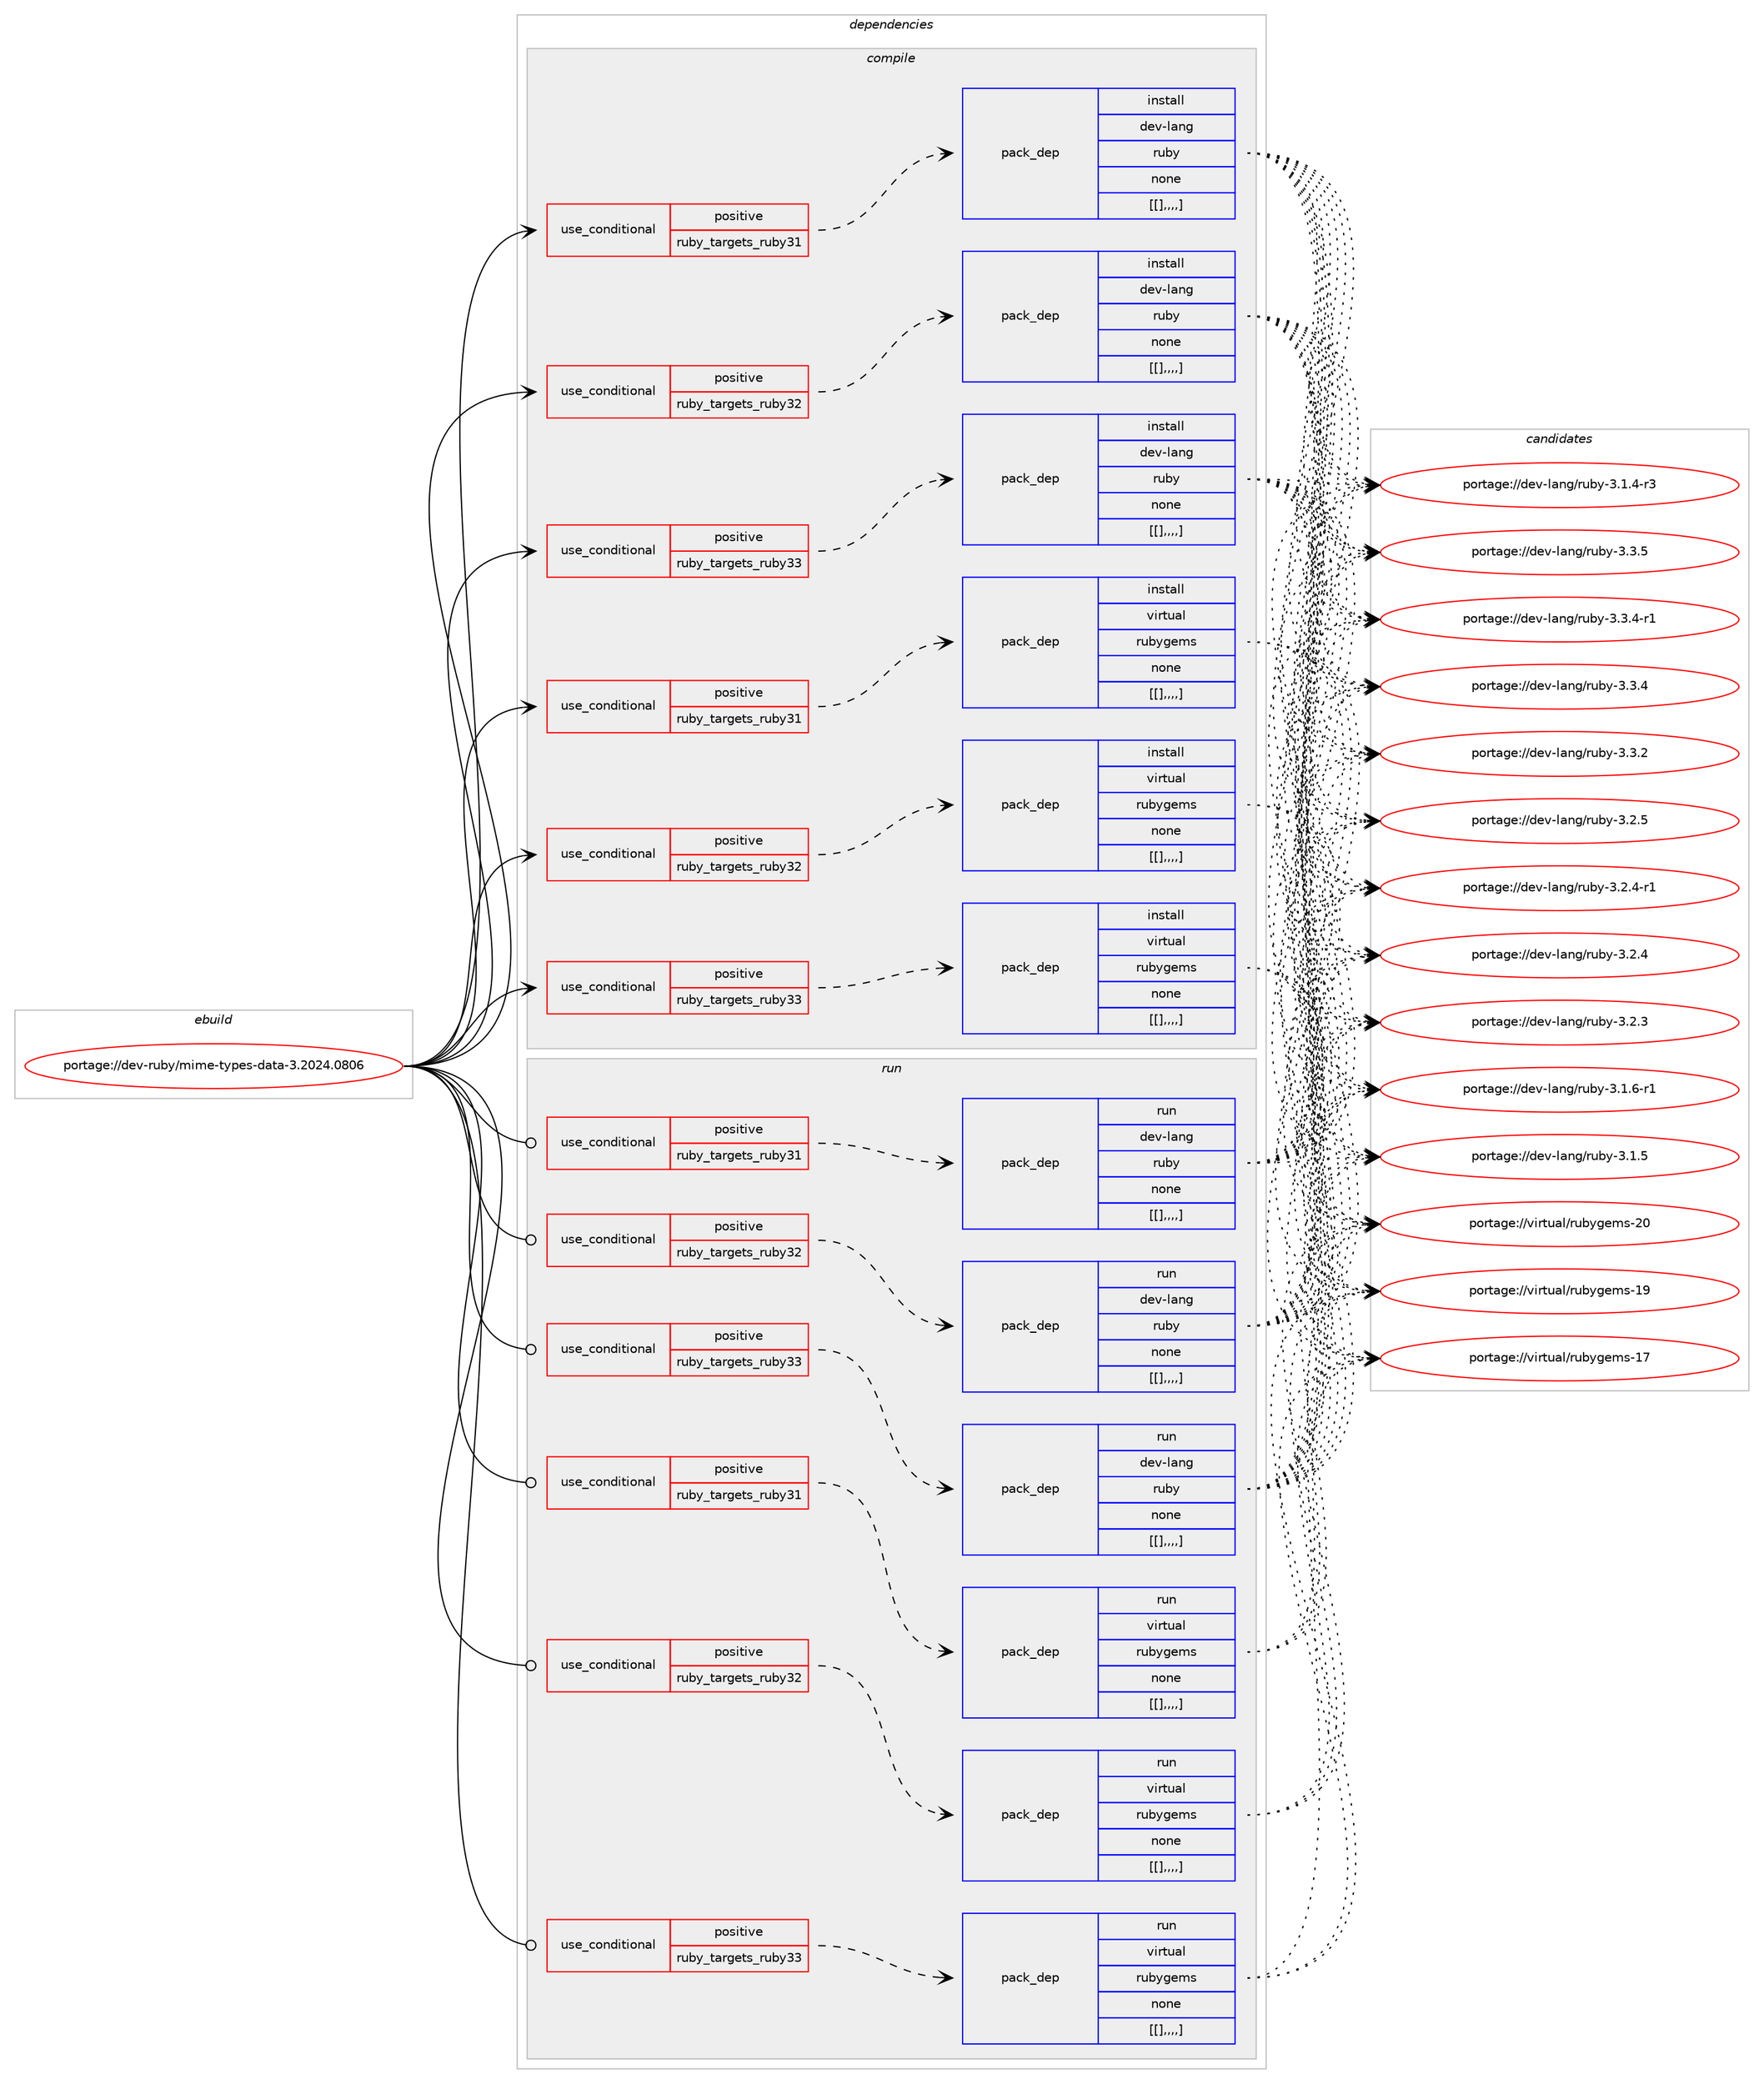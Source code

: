 digraph prolog {

# *************
# Graph options
# *************

newrank=true;
concentrate=true;
compound=true;
graph [rankdir=LR,fontname=Helvetica,fontsize=10,ranksep=1.5];#, ranksep=2.5, nodesep=0.2];
edge  [arrowhead=vee];
node  [fontname=Helvetica,fontsize=10];

# **********
# The ebuild
# **********

subgraph cluster_leftcol {
color=gray;
label=<<i>ebuild</i>>;
id [label="portage://dev-ruby/mime-types-data-3.2024.0806", color=red, width=4, href="../dev-ruby/mime-types-data-3.2024.0806.svg"];
}

# ****************
# The dependencies
# ****************

subgraph cluster_midcol {
color=gray;
label=<<i>dependencies</i>>;
subgraph cluster_compile {
fillcolor="#eeeeee";
style=filled;
label=<<i>compile</i>>;
subgraph cond51947 {
dependency192895 [label=<<TABLE BORDER="0" CELLBORDER="1" CELLSPACING="0" CELLPADDING="4"><TR><TD ROWSPAN="3" CELLPADDING="10">use_conditional</TD></TR><TR><TD>positive</TD></TR><TR><TD>ruby_targets_ruby31</TD></TR></TABLE>>, shape=none, color=red];
subgraph pack139617 {
dependency192896 [label=<<TABLE BORDER="0" CELLBORDER="1" CELLSPACING="0" CELLPADDING="4" WIDTH="220"><TR><TD ROWSPAN="6" CELLPADDING="30">pack_dep</TD></TR><TR><TD WIDTH="110">install</TD></TR><TR><TD>dev-lang</TD></TR><TR><TD>ruby</TD></TR><TR><TD>none</TD></TR><TR><TD>[[],,,,]</TD></TR></TABLE>>, shape=none, color=blue];
}
dependency192895:e -> dependency192896:w [weight=20,style="dashed",arrowhead="vee"];
}
id:e -> dependency192895:w [weight=20,style="solid",arrowhead="vee"];
subgraph cond51948 {
dependency192897 [label=<<TABLE BORDER="0" CELLBORDER="1" CELLSPACING="0" CELLPADDING="4"><TR><TD ROWSPAN="3" CELLPADDING="10">use_conditional</TD></TR><TR><TD>positive</TD></TR><TR><TD>ruby_targets_ruby31</TD></TR></TABLE>>, shape=none, color=red];
subgraph pack139618 {
dependency192898 [label=<<TABLE BORDER="0" CELLBORDER="1" CELLSPACING="0" CELLPADDING="4" WIDTH="220"><TR><TD ROWSPAN="6" CELLPADDING="30">pack_dep</TD></TR><TR><TD WIDTH="110">install</TD></TR><TR><TD>virtual</TD></TR><TR><TD>rubygems</TD></TR><TR><TD>none</TD></TR><TR><TD>[[],,,,]</TD></TR></TABLE>>, shape=none, color=blue];
}
dependency192897:e -> dependency192898:w [weight=20,style="dashed",arrowhead="vee"];
}
id:e -> dependency192897:w [weight=20,style="solid",arrowhead="vee"];
subgraph cond51949 {
dependency192899 [label=<<TABLE BORDER="0" CELLBORDER="1" CELLSPACING="0" CELLPADDING="4"><TR><TD ROWSPAN="3" CELLPADDING="10">use_conditional</TD></TR><TR><TD>positive</TD></TR><TR><TD>ruby_targets_ruby32</TD></TR></TABLE>>, shape=none, color=red];
subgraph pack139619 {
dependency192900 [label=<<TABLE BORDER="0" CELLBORDER="1" CELLSPACING="0" CELLPADDING="4" WIDTH="220"><TR><TD ROWSPAN="6" CELLPADDING="30">pack_dep</TD></TR><TR><TD WIDTH="110">install</TD></TR><TR><TD>dev-lang</TD></TR><TR><TD>ruby</TD></TR><TR><TD>none</TD></TR><TR><TD>[[],,,,]</TD></TR></TABLE>>, shape=none, color=blue];
}
dependency192899:e -> dependency192900:w [weight=20,style="dashed",arrowhead="vee"];
}
id:e -> dependency192899:w [weight=20,style="solid",arrowhead="vee"];
subgraph cond51950 {
dependency192901 [label=<<TABLE BORDER="0" CELLBORDER="1" CELLSPACING="0" CELLPADDING="4"><TR><TD ROWSPAN="3" CELLPADDING="10">use_conditional</TD></TR><TR><TD>positive</TD></TR><TR><TD>ruby_targets_ruby32</TD></TR></TABLE>>, shape=none, color=red];
subgraph pack139620 {
dependency192902 [label=<<TABLE BORDER="0" CELLBORDER="1" CELLSPACING="0" CELLPADDING="4" WIDTH="220"><TR><TD ROWSPAN="6" CELLPADDING="30">pack_dep</TD></TR><TR><TD WIDTH="110">install</TD></TR><TR><TD>virtual</TD></TR><TR><TD>rubygems</TD></TR><TR><TD>none</TD></TR><TR><TD>[[],,,,]</TD></TR></TABLE>>, shape=none, color=blue];
}
dependency192901:e -> dependency192902:w [weight=20,style="dashed",arrowhead="vee"];
}
id:e -> dependency192901:w [weight=20,style="solid",arrowhead="vee"];
subgraph cond51951 {
dependency192903 [label=<<TABLE BORDER="0" CELLBORDER="1" CELLSPACING="0" CELLPADDING="4"><TR><TD ROWSPAN="3" CELLPADDING="10">use_conditional</TD></TR><TR><TD>positive</TD></TR><TR><TD>ruby_targets_ruby33</TD></TR></TABLE>>, shape=none, color=red];
subgraph pack139621 {
dependency192904 [label=<<TABLE BORDER="0" CELLBORDER="1" CELLSPACING="0" CELLPADDING="4" WIDTH="220"><TR><TD ROWSPAN="6" CELLPADDING="30">pack_dep</TD></TR><TR><TD WIDTH="110">install</TD></TR><TR><TD>dev-lang</TD></TR><TR><TD>ruby</TD></TR><TR><TD>none</TD></TR><TR><TD>[[],,,,]</TD></TR></TABLE>>, shape=none, color=blue];
}
dependency192903:e -> dependency192904:w [weight=20,style="dashed",arrowhead="vee"];
}
id:e -> dependency192903:w [weight=20,style="solid",arrowhead="vee"];
subgraph cond51952 {
dependency192905 [label=<<TABLE BORDER="0" CELLBORDER="1" CELLSPACING="0" CELLPADDING="4"><TR><TD ROWSPAN="3" CELLPADDING="10">use_conditional</TD></TR><TR><TD>positive</TD></TR><TR><TD>ruby_targets_ruby33</TD></TR></TABLE>>, shape=none, color=red];
subgraph pack139622 {
dependency192906 [label=<<TABLE BORDER="0" CELLBORDER="1" CELLSPACING="0" CELLPADDING="4" WIDTH="220"><TR><TD ROWSPAN="6" CELLPADDING="30">pack_dep</TD></TR><TR><TD WIDTH="110">install</TD></TR><TR><TD>virtual</TD></TR><TR><TD>rubygems</TD></TR><TR><TD>none</TD></TR><TR><TD>[[],,,,]</TD></TR></TABLE>>, shape=none, color=blue];
}
dependency192905:e -> dependency192906:w [weight=20,style="dashed",arrowhead="vee"];
}
id:e -> dependency192905:w [weight=20,style="solid",arrowhead="vee"];
}
subgraph cluster_compileandrun {
fillcolor="#eeeeee";
style=filled;
label=<<i>compile and run</i>>;
}
subgraph cluster_run {
fillcolor="#eeeeee";
style=filled;
label=<<i>run</i>>;
subgraph cond51953 {
dependency192907 [label=<<TABLE BORDER="0" CELLBORDER="1" CELLSPACING="0" CELLPADDING="4"><TR><TD ROWSPAN="3" CELLPADDING="10">use_conditional</TD></TR><TR><TD>positive</TD></TR><TR><TD>ruby_targets_ruby31</TD></TR></TABLE>>, shape=none, color=red];
subgraph pack139623 {
dependency192908 [label=<<TABLE BORDER="0" CELLBORDER="1" CELLSPACING="0" CELLPADDING="4" WIDTH="220"><TR><TD ROWSPAN="6" CELLPADDING="30">pack_dep</TD></TR><TR><TD WIDTH="110">run</TD></TR><TR><TD>dev-lang</TD></TR><TR><TD>ruby</TD></TR><TR><TD>none</TD></TR><TR><TD>[[],,,,]</TD></TR></TABLE>>, shape=none, color=blue];
}
dependency192907:e -> dependency192908:w [weight=20,style="dashed",arrowhead="vee"];
}
id:e -> dependency192907:w [weight=20,style="solid",arrowhead="odot"];
subgraph cond51954 {
dependency192909 [label=<<TABLE BORDER="0" CELLBORDER="1" CELLSPACING="0" CELLPADDING="4"><TR><TD ROWSPAN="3" CELLPADDING="10">use_conditional</TD></TR><TR><TD>positive</TD></TR><TR><TD>ruby_targets_ruby31</TD></TR></TABLE>>, shape=none, color=red];
subgraph pack139624 {
dependency192910 [label=<<TABLE BORDER="0" CELLBORDER="1" CELLSPACING="0" CELLPADDING="4" WIDTH="220"><TR><TD ROWSPAN="6" CELLPADDING="30">pack_dep</TD></TR><TR><TD WIDTH="110">run</TD></TR><TR><TD>virtual</TD></TR><TR><TD>rubygems</TD></TR><TR><TD>none</TD></TR><TR><TD>[[],,,,]</TD></TR></TABLE>>, shape=none, color=blue];
}
dependency192909:e -> dependency192910:w [weight=20,style="dashed",arrowhead="vee"];
}
id:e -> dependency192909:w [weight=20,style="solid",arrowhead="odot"];
subgraph cond51955 {
dependency192911 [label=<<TABLE BORDER="0" CELLBORDER="1" CELLSPACING="0" CELLPADDING="4"><TR><TD ROWSPAN="3" CELLPADDING="10">use_conditional</TD></TR><TR><TD>positive</TD></TR><TR><TD>ruby_targets_ruby32</TD></TR></TABLE>>, shape=none, color=red];
subgraph pack139625 {
dependency192912 [label=<<TABLE BORDER="0" CELLBORDER="1" CELLSPACING="0" CELLPADDING="4" WIDTH="220"><TR><TD ROWSPAN="6" CELLPADDING="30">pack_dep</TD></TR><TR><TD WIDTH="110">run</TD></TR><TR><TD>dev-lang</TD></TR><TR><TD>ruby</TD></TR><TR><TD>none</TD></TR><TR><TD>[[],,,,]</TD></TR></TABLE>>, shape=none, color=blue];
}
dependency192911:e -> dependency192912:w [weight=20,style="dashed",arrowhead="vee"];
}
id:e -> dependency192911:w [weight=20,style="solid",arrowhead="odot"];
subgraph cond51956 {
dependency192913 [label=<<TABLE BORDER="0" CELLBORDER="1" CELLSPACING="0" CELLPADDING="4"><TR><TD ROWSPAN="3" CELLPADDING="10">use_conditional</TD></TR><TR><TD>positive</TD></TR><TR><TD>ruby_targets_ruby32</TD></TR></TABLE>>, shape=none, color=red];
subgraph pack139626 {
dependency192914 [label=<<TABLE BORDER="0" CELLBORDER="1" CELLSPACING="0" CELLPADDING="4" WIDTH="220"><TR><TD ROWSPAN="6" CELLPADDING="30">pack_dep</TD></TR><TR><TD WIDTH="110">run</TD></TR><TR><TD>virtual</TD></TR><TR><TD>rubygems</TD></TR><TR><TD>none</TD></TR><TR><TD>[[],,,,]</TD></TR></TABLE>>, shape=none, color=blue];
}
dependency192913:e -> dependency192914:w [weight=20,style="dashed",arrowhead="vee"];
}
id:e -> dependency192913:w [weight=20,style="solid",arrowhead="odot"];
subgraph cond51957 {
dependency192915 [label=<<TABLE BORDER="0" CELLBORDER="1" CELLSPACING="0" CELLPADDING="4"><TR><TD ROWSPAN="3" CELLPADDING="10">use_conditional</TD></TR><TR><TD>positive</TD></TR><TR><TD>ruby_targets_ruby33</TD></TR></TABLE>>, shape=none, color=red];
subgraph pack139627 {
dependency192916 [label=<<TABLE BORDER="0" CELLBORDER="1" CELLSPACING="0" CELLPADDING="4" WIDTH="220"><TR><TD ROWSPAN="6" CELLPADDING="30">pack_dep</TD></TR><TR><TD WIDTH="110">run</TD></TR><TR><TD>dev-lang</TD></TR><TR><TD>ruby</TD></TR><TR><TD>none</TD></TR><TR><TD>[[],,,,]</TD></TR></TABLE>>, shape=none, color=blue];
}
dependency192915:e -> dependency192916:w [weight=20,style="dashed",arrowhead="vee"];
}
id:e -> dependency192915:w [weight=20,style="solid",arrowhead="odot"];
subgraph cond51958 {
dependency192917 [label=<<TABLE BORDER="0" CELLBORDER="1" CELLSPACING="0" CELLPADDING="4"><TR><TD ROWSPAN="3" CELLPADDING="10">use_conditional</TD></TR><TR><TD>positive</TD></TR><TR><TD>ruby_targets_ruby33</TD></TR></TABLE>>, shape=none, color=red];
subgraph pack139628 {
dependency192918 [label=<<TABLE BORDER="0" CELLBORDER="1" CELLSPACING="0" CELLPADDING="4" WIDTH="220"><TR><TD ROWSPAN="6" CELLPADDING="30">pack_dep</TD></TR><TR><TD WIDTH="110">run</TD></TR><TR><TD>virtual</TD></TR><TR><TD>rubygems</TD></TR><TR><TD>none</TD></TR><TR><TD>[[],,,,]</TD></TR></TABLE>>, shape=none, color=blue];
}
dependency192917:e -> dependency192918:w [weight=20,style="dashed",arrowhead="vee"];
}
id:e -> dependency192917:w [weight=20,style="solid",arrowhead="odot"];
}
}

# **************
# The candidates
# **************

subgraph cluster_choices {
rank=same;
color=gray;
label=<<i>candidates</i>>;

subgraph choice139617 {
color=black;
nodesep=1;
choice10010111845108971101034711411798121455146514653 [label="portage://dev-lang/ruby-3.3.5", color=red, width=4,href="../dev-lang/ruby-3.3.5.svg"];
choice100101118451089711010347114117981214551465146524511449 [label="portage://dev-lang/ruby-3.3.4-r1", color=red, width=4,href="../dev-lang/ruby-3.3.4-r1.svg"];
choice10010111845108971101034711411798121455146514652 [label="portage://dev-lang/ruby-3.3.4", color=red, width=4,href="../dev-lang/ruby-3.3.4.svg"];
choice10010111845108971101034711411798121455146514650 [label="portage://dev-lang/ruby-3.3.2", color=red, width=4,href="../dev-lang/ruby-3.3.2.svg"];
choice10010111845108971101034711411798121455146504653 [label="portage://dev-lang/ruby-3.2.5", color=red, width=4,href="../dev-lang/ruby-3.2.5.svg"];
choice100101118451089711010347114117981214551465046524511449 [label="portage://dev-lang/ruby-3.2.4-r1", color=red, width=4,href="../dev-lang/ruby-3.2.4-r1.svg"];
choice10010111845108971101034711411798121455146504652 [label="portage://dev-lang/ruby-3.2.4", color=red, width=4,href="../dev-lang/ruby-3.2.4.svg"];
choice10010111845108971101034711411798121455146504651 [label="portage://dev-lang/ruby-3.2.3", color=red, width=4,href="../dev-lang/ruby-3.2.3.svg"];
choice100101118451089711010347114117981214551464946544511449 [label="portage://dev-lang/ruby-3.1.6-r1", color=red, width=4,href="../dev-lang/ruby-3.1.6-r1.svg"];
choice10010111845108971101034711411798121455146494653 [label="portage://dev-lang/ruby-3.1.5", color=red, width=4,href="../dev-lang/ruby-3.1.5.svg"];
choice100101118451089711010347114117981214551464946524511451 [label="portage://dev-lang/ruby-3.1.4-r3", color=red, width=4,href="../dev-lang/ruby-3.1.4-r3.svg"];
dependency192896:e -> choice10010111845108971101034711411798121455146514653:w [style=dotted,weight="100"];
dependency192896:e -> choice100101118451089711010347114117981214551465146524511449:w [style=dotted,weight="100"];
dependency192896:e -> choice10010111845108971101034711411798121455146514652:w [style=dotted,weight="100"];
dependency192896:e -> choice10010111845108971101034711411798121455146514650:w [style=dotted,weight="100"];
dependency192896:e -> choice10010111845108971101034711411798121455146504653:w [style=dotted,weight="100"];
dependency192896:e -> choice100101118451089711010347114117981214551465046524511449:w [style=dotted,weight="100"];
dependency192896:e -> choice10010111845108971101034711411798121455146504652:w [style=dotted,weight="100"];
dependency192896:e -> choice10010111845108971101034711411798121455146504651:w [style=dotted,weight="100"];
dependency192896:e -> choice100101118451089711010347114117981214551464946544511449:w [style=dotted,weight="100"];
dependency192896:e -> choice10010111845108971101034711411798121455146494653:w [style=dotted,weight="100"];
dependency192896:e -> choice100101118451089711010347114117981214551464946524511451:w [style=dotted,weight="100"];
}
subgraph choice139618 {
color=black;
nodesep=1;
choice118105114116117971084711411798121103101109115455048 [label="portage://virtual/rubygems-20", color=red, width=4,href="../virtual/rubygems-20.svg"];
choice118105114116117971084711411798121103101109115454957 [label="portage://virtual/rubygems-19", color=red, width=4,href="../virtual/rubygems-19.svg"];
choice118105114116117971084711411798121103101109115454955 [label="portage://virtual/rubygems-17", color=red, width=4,href="../virtual/rubygems-17.svg"];
dependency192898:e -> choice118105114116117971084711411798121103101109115455048:w [style=dotted,weight="100"];
dependency192898:e -> choice118105114116117971084711411798121103101109115454957:w [style=dotted,weight="100"];
dependency192898:e -> choice118105114116117971084711411798121103101109115454955:w [style=dotted,weight="100"];
}
subgraph choice139619 {
color=black;
nodesep=1;
choice10010111845108971101034711411798121455146514653 [label="portage://dev-lang/ruby-3.3.5", color=red, width=4,href="../dev-lang/ruby-3.3.5.svg"];
choice100101118451089711010347114117981214551465146524511449 [label="portage://dev-lang/ruby-3.3.4-r1", color=red, width=4,href="../dev-lang/ruby-3.3.4-r1.svg"];
choice10010111845108971101034711411798121455146514652 [label="portage://dev-lang/ruby-3.3.4", color=red, width=4,href="../dev-lang/ruby-3.3.4.svg"];
choice10010111845108971101034711411798121455146514650 [label="portage://dev-lang/ruby-3.3.2", color=red, width=4,href="../dev-lang/ruby-3.3.2.svg"];
choice10010111845108971101034711411798121455146504653 [label="portage://dev-lang/ruby-3.2.5", color=red, width=4,href="../dev-lang/ruby-3.2.5.svg"];
choice100101118451089711010347114117981214551465046524511449 [label="portage://dev-lang/ruby-3.2.4-r1", color=red, width=4,href="../dev-lang/ruby-3.2.4-r1.svg"];
choice10010111845108971101034711411798121455146504652 [label="portage://dev-lang/ruby-3.2.4", color=red, width=4,href="../dev-lang/ruby-3.2.4.svg"];
choice10010111845108971101034711411798121455146504651 [label="portage://dev-lang/ruby-3.2.3", color=red, width=4,href="../dev-lang/ruby-3.2.3.svg"];
choice100101118451089711010347114117981214551464946544511449 [label="portage://dev-lang/ruby-3.1.6-r1", color=red, width=4,href="../dev-lang/ruby-3.1.6-r1.svg"];
choice10010111845108971101034711411798121455146494653 [label="portage://dev-lang/ruby-3.1.5", color=red, width=4,href="../dev-lang/ruby-3.1.5.svg"];
choice100101118451089711010347114117981214551464946524511451 [label="portage://dev-lang/ruby-3.1.4-r3", color=red, width=4,href="../dev-lang/ruby-3.1.4-r3.svg"];
dependency192900:e -> choice10010111845108971101034711411798121455146514653:w [style=dotted,weight="100"];
dependency192900:e -> choice100101118451089711010347114117981214551465146524511449:w [style=dotted,weight="100"];
dependency192900:e -> choice10010111845108971101034711411798121455146514652:w [style=dotted,weight="100"];
dependency192900:e -> choice10010111845108971101034711411798121455146514650:w [style=dotted,weight="100"];
dependency192900:e -> choice10010111845108971101034711411798121455146504653:w [style=dotted,weight="100"];
dependency192900:e -> choice100101118451089711010347114117981214551465046524511449:w [style=dotted,weight="100"];
dependency192900:e -> choice10010111845108971101034711411798121455146504652:w [style=dotted,weight="100"];
dependency192900:e -> choice10010111845108971101034711411798121455146504651:w [style=dotted,weight="100"];
dependency192900:e -> choice100101118451089711010347114117981214551464946544511449:w [style=dotted,weight="100"];
dependency192900:e -> choice10010111845108971101034711411798121455146494653:w [style=dotted,weight="100"];
dependency192900:e -> choice100101118451089711010347114117981214551464946524511451:w [style=dotted,weight="100"];
}
subgraph choice139620 {
color=black;
nodesep=1;
choice118105114116117971084711411798121103101109115455048 [label="portage://virtual/rubygems-20", color=red, width=4,href="../virtual/rubygems-20.svg"];
choice118105114116117971084711411798121103101109115454957 [label="portage://virtual/rubygems-19", color=red, width=4,href="../virtual/rubygems-19.svg"];
choice118105114116117971084711411798121103101109115454955 [label="portage://virtual/rubygems-17", color=red, width=4,href="../virtual/rubygems-17.svg"];
dependency192902:e -> choice118105114116117971084711411798121103101109115455048:w [style=dotted,weight="100"];
dependency192902:e -> choice118105114116117971084711411798121103101109115454957:w [style=dotted,weight="100"];
dependency192902:e -> choice118105114116117971084711411798121103101109115454955:w [style=dotted,weight="100"];
}
subgraph choice139621 {
color=black;
nodesep=1;
choice10010111845108971101034711411798121455146514653 [label="portage://dev-lang/ruby-3.3.5", color=red, width=4,href="../dev-lang/ruby-3.3.5.svg"];
choice100101118451089711010347114117981214551465146524511449 [label="portage://dev-lang/ruby-3.3.4-r1", color=red, width=4,href="../dev-lang/ruby-3.3.4-r1.svg"];
choice10010111845108971101034711411798121455146514652 [label="portage://dev-lang/ruby-3.3.4", color=red, width=4,href="../dev-lang/ruby-3.3.4.svg"];
choice10010111845108971101034711411798121455146514650 [label="portage://dev-lang/ruby-3.3.2", color=red, width=4,href="../dev-lang/ruby-3.3.2.svg"];
choice10010111845108971101034711411798121455146504653 [label="portage://dev-lang/ruby-3.2.5", color=red, width=4,href="../dev-lang/ruby-3.2.5.svg"];
choice100101118451089711010347114117981214551465046524511449 [label="portage://dev-lang/ruby-3.2.4-r1", color=red, width=4,href="../dev-lang/ruby-3.2.4-r1.svg"];
choice10010111845108971101034711411798121455146504652 [label="portage://dev-lang/ruby-3.2.4", color=red, width=4,href="../dev-lang/ruby-3.2.4.svg"];
choice10010111845108971101034711411798121455146504651 [label="portage://dev-lang/ruby-3.2.3", color=red, width=4,href="../dev-lang/ruby-3.2.3.svg"];
choice100101118451089711010347114117981214551464946544511449 [label="portage://dev-lang/ruby-3.1.6-r1", color=red, width=4,href="../dev-lang/ruby-3.1.6-r1.svg"];
choice10010111845108971101034711411798121455146494653 [label="portage://dev-lang/ruby-3.1.5", color=red, width=4,href="../dev-lang/ruby-3.1.5.svg"];
choice100101118451089711010347114117981214551464946524511451 [label="portage://dev-lang/ruby-3.1.4-r3", color=red, width=4,href="../dev-lang/ruby-3.1.4-r3.svg"];
dependency192904:e -> choice10010111845108971101034711411798121455146514653:w [style=dotted,weight="100"];
dependency192904:e -> choice100101118451089711010347114117981214551465146524511449:w [style=dotted,weight="100"];
dependency192904:e -> choice10010111845108971101034711411798121455146514652:w [style=dotted,weight="100"];
dependency192904:e -> choice10010111845108971101034711411798121455146514650:w [style=dotted,weight="100"];
dependency192904:e -> choice10010111845108971101034711411798121455146504653:w [style=dotted,weight="100"];
dependency192904:e -> choice100101118451089711010347114117981214551465046524511449:w [style=dotted,weight="100"];
dependency192904:e -> choice10010111845108971101034711411798121455146504652:w [style=dotted,weight="100"];
dependency192904:e -> choice10010111845108971101034711411798121455146504651:w [style=dotted,weight="100"];
dependency192904:e -> choice100101118451089711010347114117981214551464946544511449:w [style=dotted,weight="100"];
dependency192904:e -> choice10010111845108971101034711411798121455146494653:w [style=dotted,weight="100"];
dependency192904:e -> choice100101118451089711010347114117981214551464946524511451:w [style=dotted,weight="100"];
}
subgraph choice139622 {
color=black;
nodesep=1;
choice118105114116117971084711411798121103101109115455048 [label="portage://virtual/rubygems-20", color=red, width=4,href="../virtual/rubygems-20.svg"];
choice118105114116117971084711411798121103101109115454957 [label="portage://virtual/rubygems-19", color=red, width=4,href="../virtual/rubygems-19.svg"];
choice118105114116117971084711411798121103101109115454955 [label="portage://virtual/rubygems-17", color=red, width=4,href="../virtual/rubygems-17.svg"];
dependency192906:e -> choice118105114116117971084711411798121103101109115455048:w [style=dotted,weight="100"];
dependency192906:e -> choice118105114116117971084711411798121103101109115454957:w [style=dotted,weight="100"];
dependency192906:e -> choice118105114116117971084711411798121103101109115454955:w [style=dotted,weight="100"];
}
subgraph choice139623 {
color=black;
nodesep=1;
choice10010111845108971101034711411798121455146514653 [label="portage://dev-lang/ruby-3.3.5", color=red, width=4,href="../dev-lang/ruby-3.3.5.svg"];
choice100101118451089711010347114117981214551465146524511449 [label="portage://dev-lang/ruby-3.3.4-r1", color=red, width=4,href="../dev-lang/ruby-3.3.4-r1.svg"];
choice10010111845108971101034711411798121455146514652 [label="portage://dev-lang/ruby-3.3.4", color=red, width=4,href="../dev-lang/ruby-3.3.4.svg"];
choice10010111845108971101034711411798121455146514650 [label="portage://dev-lang/ruby-3.3.2", color=red, width=4,href="../dev-lang/ruby-3.3.2.svg"];
choice10010111845108971101034711411798121455146504653 [label="portage://dev-lang/ruby-3.2.5", color=red, width=4,href="../dev-lang/ruby-3.2.5.svg"];
choice100101118451089711010347114117981214551465046524511449 [label="portage://dev-lang/ruby-3.2.4-r1", color=red, width=4,href="../dev-lang/ruby-3.2.4-r1.svg"];
choice10010111845108971101034711411798121455146504652 [label="portage://dev-lang/ruby-3.2.4", color=red, width=4,href="../dev-lang/ruby-3.2.4.svg"];
choice10010111845108971101034711411798121455146504651 [label="portage://dev-lang/ruby-3.2.3", color=red, width=4,href="../dev-lang/ruby-3.2.3.svg"];
choice100101118451089711010347114117981214551464946544511449 [label="portage://dev-lang/ruby-3.1.6-r1", color=red, width=4,href="../dev-lang/ruby-3.1.6-r1.svg"];
choice10010111845108971101034711411798121455146494653 [label="portage://dev-lang/ruby-3.1.5", color=red, width=4,href="../dev-lang/ruby-3.1.5.svg"];
choice100101118451089711010347114117981214551464946524511451 [label="portage://dev-lang/ruby-3.1.4-r3", color=red, width=4,href="../dev-lang/ruby-3.1.4-r3.svg"];
dependency192908:e -> choice10010111845108971101034711411798121455146514653:w [style=dotted,weight="100"];
dependency192908:e -> choice100101118451089711010347114117981214551465146524511449:w [style=dotted,weight="100"];
dependency192908:e -> choice10010111845108971101034711411798121455146514652:w [style=dotted,weight="100"];
dependency192908:e -> choice10010111845108971101034711411798121455146514650:w [style=dotted,weight="100"];
dependency192908:e -> choice10010111845108971101034711411798121455146504653:w [style=dotted,weight="100"];
dependency192908:e -> choice100101118451089711010347114117981214551465046524511449:w [style=dotted,weight="100"];
dependency192908:e -> choice10010111845108971101034711411798121455146504652:w [style=dotted,weight="100"];
dependency192908:e -> choice10010111845108971101034711411798121455146504651:w [style=dotted,weight="100"];
dependency192908:e -> choice100101118451089711010347114117981214551464946544511449:w [style=dotted,weight="100"];
dependency192908:e -> choice10010111845108971101034711411798121455146494653:w [style=dotted,weight="100"];
dependency192908:e -> choice100101118451089711010347114117981214551464946524511451:w [style=dotted,weight="100"];
}
subgraph choice139624 {
color=black;
nodesep=1;
choice118105114116117971084711411798121103101109115455048 [label="portage://virtual/rubygems-20", color=red, width=4,href="../virtual/rubygems-20.svg"];
choice118105114116117971084711411798121103101109115454957 [label="portage://virtual/rubygems-19", color=red, width=4,href="../virtual/rubygems-19.svg"];
choice118105114116117971084711411798121103101109115454955 [label="portage://virtual/rubygems-17", color=red, width=4,href="../virtual/rubygems-17.svg"];
dependency192910:e -> choice118105114116117971084711411798121103101109115455048:w [style=dotted,weight="100"];
dependency192910:e -> choice118105114116117971084711411798121103101109115454957:w [style=dotted,weight="100"];
dependency192910:e -> choice118105114116117971084711411798121103101109115454955:w [style=dotted,weight="100"];
}
subgraph choice139625 {
color=black;
nodesep=1;
choice10010111845108971101034711411798121455146514653 [label="portage://dev-lang/ruby-3.3.5", color=red, width=4,href="../dev-lang/ruby-3.3.5.svg"];
choice100101118451089711010347114117981214551465146524511449 [label="portage://dev-lang/ruby-3.3.4-r1", color=red, width=4,href="../dev-lang/ruby-3.3.4-r1.svg"];
choice10010111845108971101034711411798121455146514652 [label="portage://dev-lang/ruby-3.3.4", color=red, width=4,href="../dev-lang/ruby-3.3.4.svg"];
choice10010111845108971101034711411798121455146514650 [label="portage://dev-lang/ruby-3.3.2", color=red, width=4,href="../dev-lang/ruby-3.3.2.svg"];
choice10010111845108971101034711411798121455146504653 [label="portage://dev-lang/ruby-3.2.5", color=red, width=4,href="../dev-lang/ruby-3.2.5.svg"];
choice100101118451089711010347114117981214551465046524511449 [label="portage://dev-lang/ruby-3.2.4-r1", color=red, width=4,href="../dev-lang/ruby-3.2.4-r1.svg"];
choice10010111845108971101034711411798121455146504652 [label="portage://dev-lang/ruby-3.2.4", color=red, width=4,href="../dev-lang/ruby-3.2.4.svg"];
choice10010111845108971101034711411798121455146504651 [label="portage://dev-lang/ruby-3.2.3", color=red, width=4,href="../dev-lang/ruby-3.2.3.svg"];
choice100101118451089711010347114117981214551464946544511449 [label="portage://dev-lang/ruby-3.1.6-r1", color=red, width=4,href="../dev-lang/ruby-3.1.6-r1.svg"];
choice10010111845108971101034711411798121455146494653 [label="portage://dev-lang/ruby-3.1.5", color=red, width=4,href="../dev-lang/ruby-3.1.5.svg"];
choice100101118451089711010347114117981214551464946524511451 [label="portage://dev-lang/ruby-3.1.4-r3", color=red, width=4,href="../dev-lang/ruby-3.1.4-r3.svg"];
dependency192912:e -> choice10010111845108971101034711411798121455146514653:w [style=dotted,weight="100"];
dependency192912:e -> choice100101118451089711010347114117981214551465146524511449:w [style=dotted,weight="100"];
dependency192912:e -> choice10010111845108971101034711411798121455146514652:w [style=dotted,weight="100"];
dependency192912:e -> choice10010111845108971101034711411798121455146514650:w [style=dotted,weight="100"];
dependency192912:e -> choice10010111845108971101034711411798121455146504653:w [style=dotted,weight="100"];
dependency192912:e -> choice100101118451089711010347114117981214551465046524511449:w [style=dotted,weight="100"];
dependency192912:e -> choice10010111845108971101034711411798121455146504652:w [style=dotted,weight="100"];
dependency192912:e -> choice10010111845108971101034711411798121455146504651:w [style=dotted,weight="100"];
dependency192912:e -> choice100101118451089711010347114117981214551464946544511449:w [style=dotted,weight="100"];
dependency192912:e -> choice10010111845108971101034711411798121455146494653:w [style=dotted,weight="100"];
dependency192912:e -> choice100101118451089711010347114117981214551464946524511451:w [style=dotted,weight="100"];
}
subgraph choice139626 {
color=black;
nodesep=1;
choice118105114116117971084711411798121103101109115455048 [label="portage://virtual/rubygems-20", color=red, width=4,href="../virtual/rubygems-20.svg"];
choice118105114116117971084711411798121103101109115454957 [label="portage://virtual/rubygems-19", color=red, width=4,href="../virtual/rubygems-19.svg"];
choice118105114116117971084711411798121103101109115454955 [label="portage://virtual/rubygems-17", color=red, width=4,href="../virtual/rubygems-17.svg"];
dependency192914:e -> choice118105114116117971084711411798121103101109115455048:w [style=dotted,weight="100"];
dependency192914:e -> choice118105114116117971084711411798121103101109115454957:w [style=dotted,weight="100"];
dependency192914:e -> choice118105114116117971084711411798121103101109115454955:w [style=dotted,weight="100"];
}
subgraph choice139627 {
color=black;
nodesep=1;
choice10010111845108971101034711411798121455146514653 [label="portage://dev-lang/ruby-3.3.5", color=red, width=4,href="../dev-lang/ruby-3.3.5.svg"];
choice100101118451089711010347114117981214551465146524511449 [label="portage://dev-lang/ruby-3.3.4-r1", color=red, width=4,href="../dev-lang/ruby-3.3.4-r1.svg"];
choice10010111845108971101034711411798121455146514652 [label="portage://dev-lang/ruby-3.3.4", color=red, width=4,href="../dev-lang/ruby-3.3.4.svg"];
choice10010111845108971101034711411798121455146514650 [label="portage://dev-lang/ruby-3.3.2", color=red, width=4,href="../dev-lang/ruby-3.3.2.svg"];
choice10010111845108971101034711411798121455146504653 [label="portage://dev-lang/ruby-3.2.5", color=red, width=4,href="../dev-lang/ruby-3.2.5.svg"];
choice100101118451089711010347114117981214551465046524511449 [label="portage://dev-lang/ruby-3.2.4-r1", color=red, width=4,href="../dev-lang/ruby-3.2.4-r1.svg"];
choice10010111845108971101034711411798121455146504652 [label="portage://dev-lang/ruby-3.2.4", color=red, width=4,href="../dev-lang/ruby-3.2.4.svg"];
choice10010111845108971101034711411798121455146504651 [label="portage://dev-lang/ruby-3.2.3", color=red, width=4,href="../dev-lang/ruby-3.2.3.svg"];
choice100101118451089711010347114117981214551464946544511449 [label="portage://dev-lang/ruby-3.1.6-r1", color=red, width=4,href="../dev-lang/ruby-3.1.6-r1.svg"];
choice10010111845108971101034711411798121455146494653 [label="portage://dev-lang/ruby-3.1.5", color=red, width=4,href="../dev-lang/ruby-3.1.5.svg"];
choice100101118451089711010347114117981214551464946524511451 [label="portage://dev-lang/ruby-3.1.4-r3", color=red, width=4,href="../dev-lang/ruby-3.1.4-r3.svg"];
dependency192916:e -> choice10010111845108971101034711411798121455146514653:w [style=dotted,weight="100"];
dependency192916:e -> choice100101118451089711010347114117981214551465146524511449:w [style=dotted,weight="100"];
dependency192916:e -> choice10010111845108971101034711411798121455146514652:w [style=dotted,weight="100"];
dependency192916:e -> choice10010111845108971101034711411798121455146514650:w [style=dotted,weight="100"];
dependency192916:e -> choice10010111845108971101034711411798121455146504653:w [style=dotted,weight="100"];
dependency192916:e -> choice100101118451089711010347114117981214551465046524511449:w [style=dotted,weight="100"];
dependency192916:e -> choice10010111845108971101034711411798121455146504652:w [style=dotted,weight="100"];
dependency192916:e -> choice10010111845108971101034711411798121455146504651:w [style=dotted,weight="100"];
dependency192916:e -> choice100101118451089711010347114117981214551464946544511449:w [style=dotted,weight="100"];
dependency192916:e -> choice10010111845108971101034711411798121455146494653:w [style=dotted,weight="100"];
dependency192916:e -> choice100101118451089711010347114117981214551464946524511451:w [style=dotted,weight="100"];
}
subgraph choice139628 {
color=black;
nodesep=1;
choice118105114116117971084711411798121103101109115455048 [label="portage://virtual/rubygems-20", color=red, width=4,href="../virtual/rubygems-20.svg"];
choice118105114116117971084711411798121103101109115454957 [label="portage://virtual/rubygems-19", color=red, width=4,href="../virtual/rubygems-19.svg"];
choice118105114116117971084711411798121103101109115454955 [label="portage://virtual/rubygems-17", color=red, width=4,href="../virtual/rubygems-17.svg"];
dependency192918:e -> choice118105114116117971084711411798121103101109115455048:w [style=dotted,weight="100"];
dependency192918:e -> choice118105114116117971084711411798121103101109115454957:w [style=dotted,weight="100"];
dependency192918:e -> choice118105114116117971084711411798121103101109115454955:w [style=dotted,weight="100"];
}
}

}
